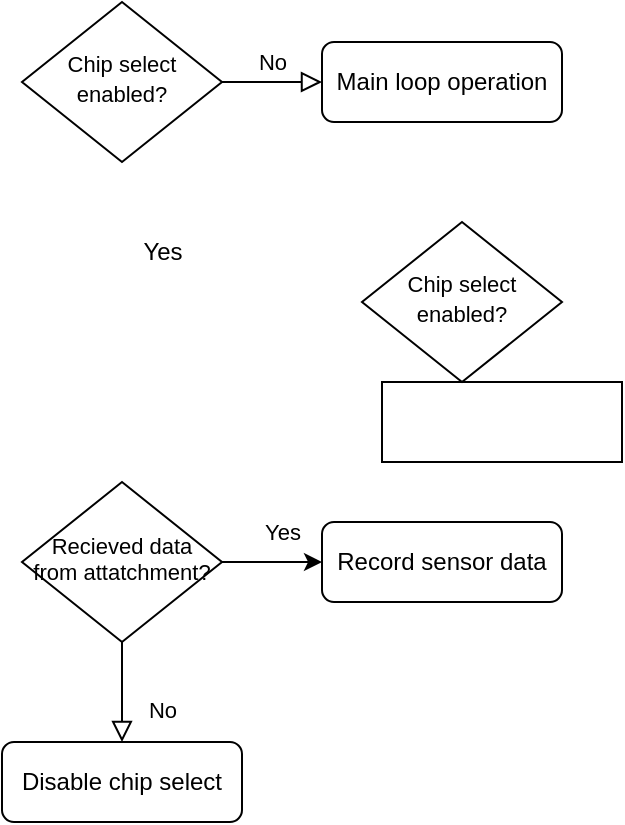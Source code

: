 <mxfile>
    <diagram id="i6ceyqZFLfHUpCxjlUfw" name="Page-1">
        <mxGraphModel dx="393" dy="574" grid="1" gridSize="10" guides="1" tooltips="1" connect="1" arrows="1" fold="1" page="1" pageScale="1" pageWidth="850" pageHeight="1100" math="0" shadow="0">
            <root>
                <mxCell id="0"/>
                <mxCell id="1" parent="0"/>
                <mxCell id="6" value="" style="rounded=1;whiteSpace=wrap;html=1;fontSize=12;glass=0;strokeWidth=1;shadow=0;arcSize=0;" vertex="1" parent="1">
                    <mxGeometry x="300" y="340" width="120" height="40" as="geometry"/>
                </mxCell>
                <mxCell id="8" value="No" style="edgeStyle=orthogonalEdgeStyle;rounded=0;html=1;jettySize=auto;orthogonalLoop=1;fontSize=11;endArrow=block;endFill=0;endSize=8;strokeWidth=1;shadow=0;labelBackgroundColor=none;" edge="1" parent="1" source="9" target="10">
                    <mxGeometry y="10" relative="1" as="geometry">
                        <mxPoint as="offset"/>
                    </mxGeometry>
                </mxCell>
                <mxCell id="9" value="&lt;font style=&quot;font-size: 11px;&quot;&gt;Chip select enabled?&lt;/font&gt;" style="rhombus;whiteSpace=wrap;html=1;shadow=0;fontFamily=Helvetica;fontSize=12;align=center;strokeWidth=1;spacing=6;spacingTop=-4;" vertex="1" parent="1">
                    <mxGeometry x="120" y="150" width="100" height="80" as="geometry"/>
                </mxCell>
                <mxCell id="10" value="Main loop operation" style="rounded=1;whiteSpace=wrap;html=1;fontSize=12;glass=0;strokeWidth=1;shadow=0;" vertex="1" parent="1">
                    <mxGeometry x="270" y="170" width="120" height="40" as="geometry"/>
                </mxCell>
                <mxCell id="11" value="No" style="rounded=0;html=1;jettySize=auto;orthogonalLoop=1;fontSize=11;endArrow=block;endFill=0;endSize=8;strokeWidth=1;shadow=0;labelBackgroundColor=none;edgeStyle=orthogonalEdgeStyle;" edge="1" parent="1" source="13" target="14">
                    <mxGeometry x="0.333" y="20" relative="1" as="geometry">
                        <mxPoint as="offset"/>
                    </mxGeometry>
                </mxCell>
                <mxCell id="19" style="edgeStyle=none;html=1;exitX=1;exitY=0.5;exitDx=0;exitDy=0;entryX=0;entryY=0.5;entryDx=0;entryDy=0;fontSize=11;" edge="1" parent="1" source="13" target="15">
                    <mxGeometry relative="1" as="geometry"/>
                </mxCell>
                <mxCell id="13" value="&lt;p style=&quot;line-height: 110%; font-size: 11px;&quot;&gt;Recieved data from attatchment?&lt;/p&gt;" style="rhombus;whiteSpace=wrap;html=1;shadow=0;fontFamily=Helvetica;fontSize=12;align=center;strokeWidth=1;spacing=6;spacingTop=-4;" vertex="1" parent="1">
                    <mxGeometry x="120" y="390" width="100" height="80" as="geometry"/>
                </mxCell>
                <mxCell id="14" value="Disable chip select" style="rounded=1;whiteSpace=wrap;html=1;fontSize=12;glass=0;strokeWidth=1;shadow=0;" vertex="1" parent="1">
                    <mxGeometry x="110" y="520" width="120" height="40" as="geometry"/>
                </mxCell>
                <mxCell id="15" value="Record sensor data" style="rounded=1;whiteSpace=wrap;html=1;fontSize=12;glass=0;strokeWidth=1;shadow=0;" vertex="1" parent="1">
                    <mxGeometry x="270" y="410" width="120" height="40" as="geometry"/>
                </mxCell>
                <mxCell id="17" value="Yes" style="text;html=1;align=center;verticalAlign=middle;resizable=0;points=[];autosize=1;strokeColor=none;fillColor=none;" vertex="1" parent="1">
                    <mxGeometry x="170" y="260" width="40" height="30" as="geometry"/>
                </mxCell>
                <mxCell id="20" value="Yes" style="text;html=1;align=center;verticalAlign=middle;resizable=0;points=[];autosize=1;strokeColor=none;fillColor=none;fontSize=11;" vertex="1" parent="1">
                    <mxGeometry x="230" y="400" width="40" height="30" as="geometry"/>
                </mxCell>
                <mxCell id="21" value="&lt;font style=&quot;font-size: 11px;&quot;&gt;Chip select enabled?&lt;/font&gt;" style="rhombus;whiteSpace=wrap;html=1;shadow=0;fontFamily=Helvetica;fontSize=12;align=center;strokeWidth=1;spacing=6;spacingTop=-4;" vertex="1" parent="1">
                    <mxGeometry x="290" y="260" width="100" height="80" as="geometry"/>
                </mxCell>
            </root>
        </mxGraphModel>
    </diagram>
</mxfile>